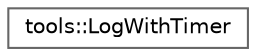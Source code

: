 digraph "Graphical Class Hierarchy"
{
 // LATEX_PDF_SIZE
  bgcolor="transparent";
  edge [fontname=Helvetica,fontsize=10,labelfontname=Helvetica,labelfontsize=10];
  node [fontname=Helvetica,fontsize=10,shape=box,height=0.2,width=0.4];
  rankdir="LR";
  Node0 [id="Node000000",label="tools::LogWithTimer",height=0.2,width=0.4,color="grey40", fillcolor="white", style="filled",URL="$classtools_1_1_log_with_timer.html",tooltip="A log printer with timer."];
}
